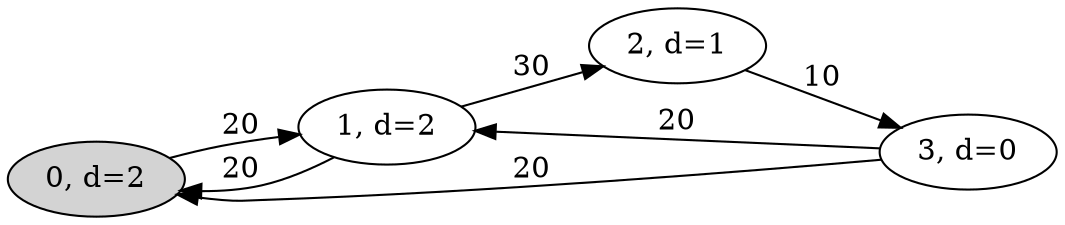 digraph G {
rankdir=LR
a5_0 -> a5_1 [label="20"]
a5_0 [label="0, d=2"]
a5_1 -> a5_0 [label="20"]
a5_1 -> a5_2 [label="30"]
a5_1 [label="1, d=2"]
a5_2 -> a5_3 [label="10"]
a5_2 [label="2, d=1"]
a5_3 -> a5_0 [label="20"]
a5_3 -> a5_1 [label="20"]
a5_3 [label="3, d=0"]
a5_0 [style=filled]
}
